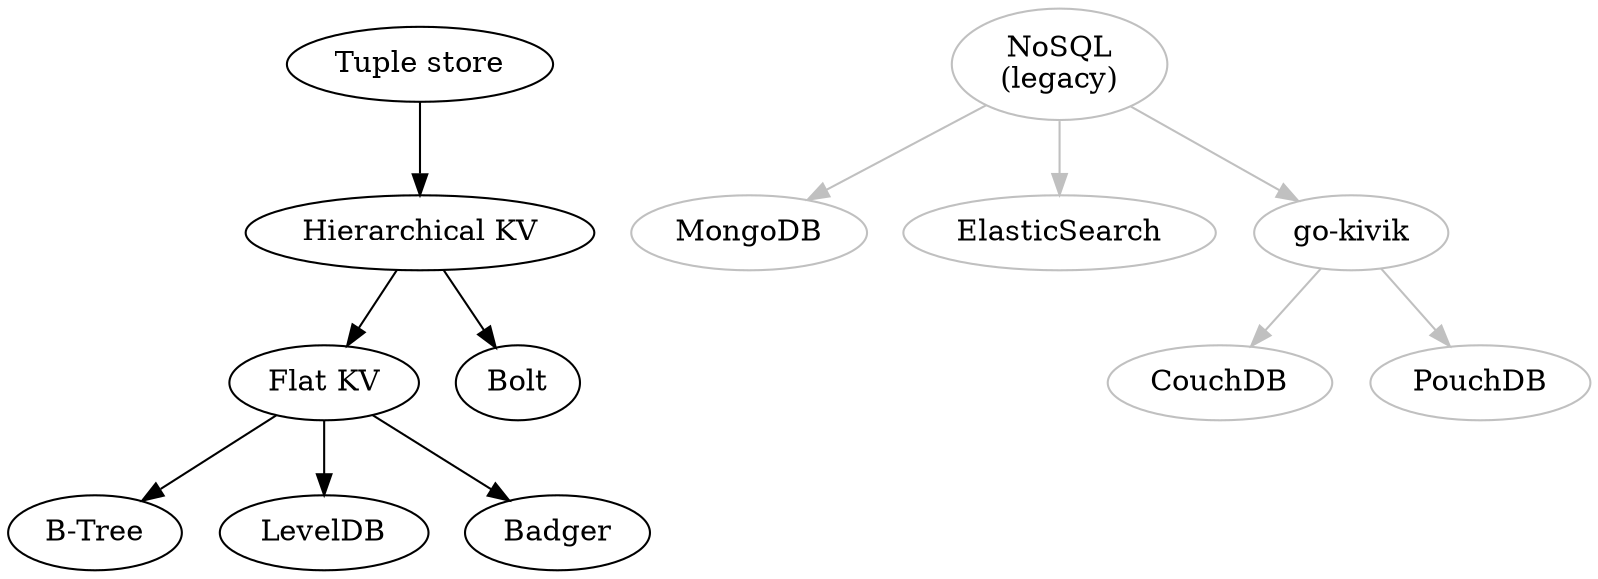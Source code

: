 digraph DBs {
    flat_kv [label="Flat KV" URL="./docs/kv-flat.md"]
    btree [label="B-Tree"]
    flat_kv -> btree
    leveldb [label="LevelDB"]
    flat_kv -> leveldb
    badger [label="Badger"]
    flat_kv -> badger

    hie_kv [label="Hierarchical KV" URL="./docs/kv-hierarchical.md"]
    hie_kv -> flat_kv
    bolt [label="Bolt"]
    hie_kv -> bolt

    strict_tuple [label="Tuple store" URL="./docs/tuple-strict.md"]
    strict_tuple -> hie_kv

    legacy_nosql [label="NoSQL\n(legacy)", color=grey]
    legacy_mongo [label="MongoDB", color=grey]
    legacy_nosql -> legacy_mongo [color=grey]
    legacy_elastic [label="ElasticSearch", color=grey]
    legacy_nosql -> legacy_elastic [color=grey]
    legacy_ouch [label="go-kivik", color=grey]
    legacy_nosql -> legacy_ouch [color=grey]
    legacy_couch [label="CouchDB", color=grey]
    legacy_ouch -> legacy_couch [color=grey]
    legacy_pouch [label="PouchDB", color=grey]
    legacy_ouch -> legacy_pouch [color=grey]
}